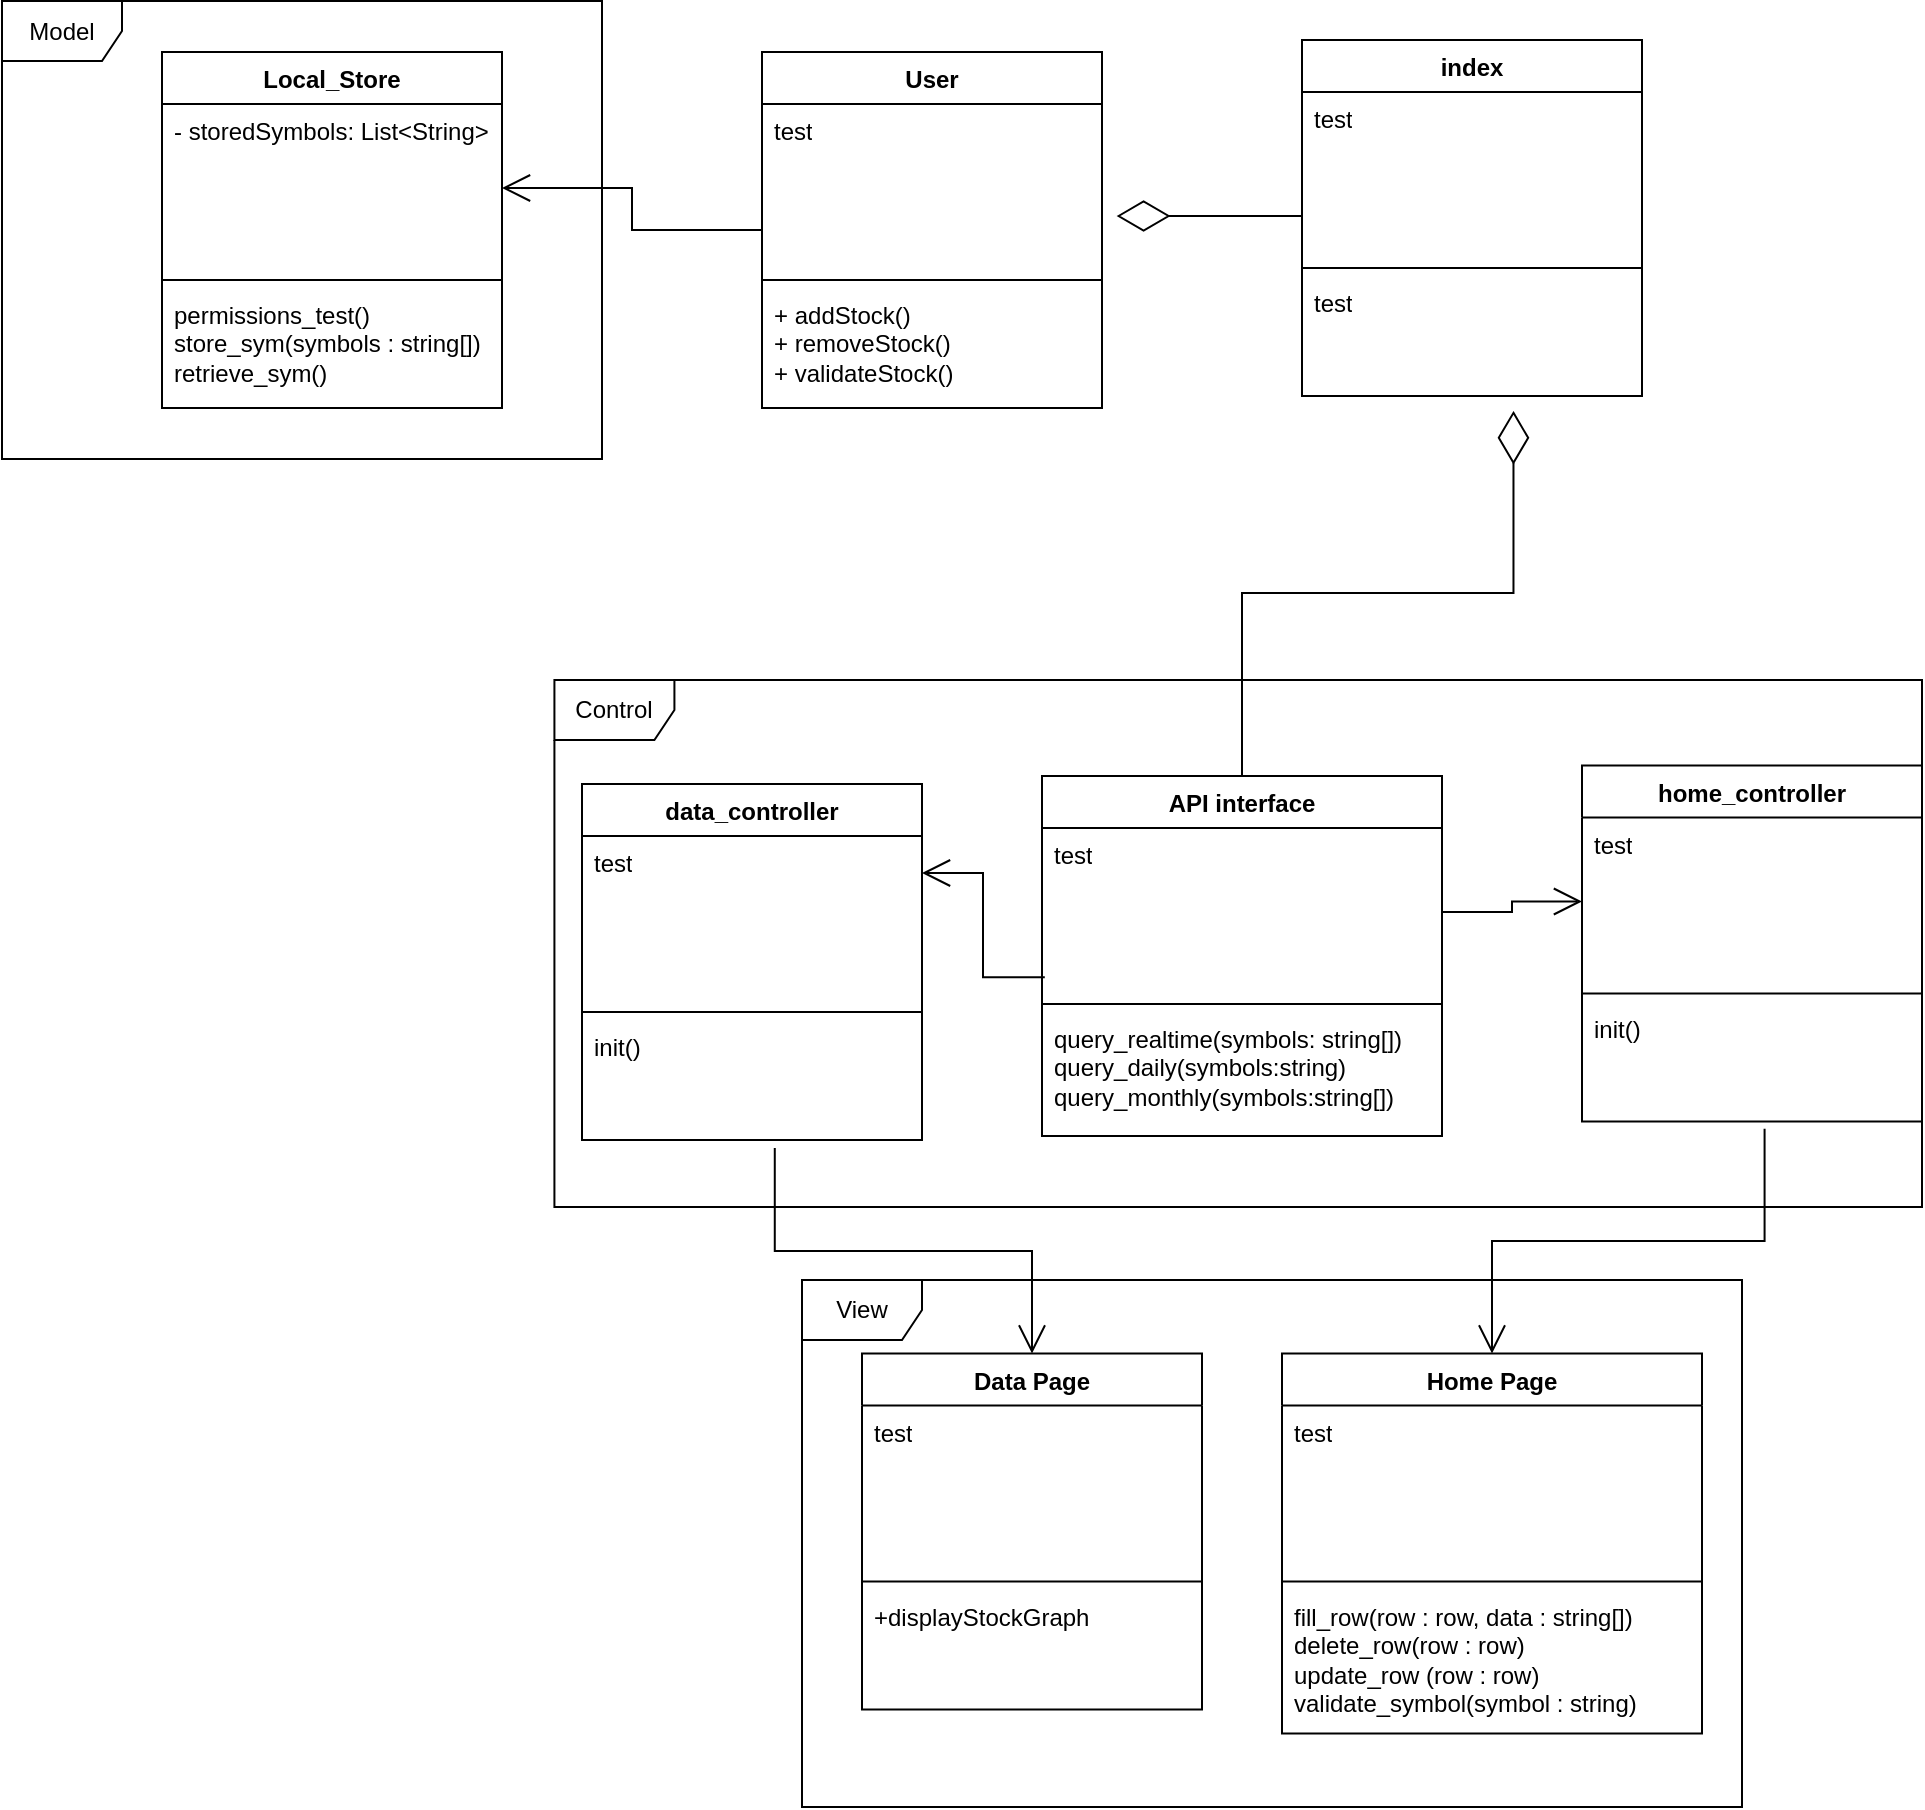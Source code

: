 <mxfile version="24.8.6">
  <diagram name="Page-1" id="gdHff9vPdP-gqgaTmluo">
    <mxGraphModel dx="1787" dy="1303" grid="1" gridSize="10" guides="1" tooltips="1" connect="1" arrows="1" fold="1" page="1" pageScale="1" pageWidth="850" pageHeight="1100" math="0" shadow="0">
      <root>
        <mxCell id="0" />
        <mxCell id="1" parent="0" />
        <mxCell id="GlIA1xJzYTSHRqPbz7Dy-1" value="Local_Store" style="swimlane;fontStyle=1;align=center;verticalAlign=top;childLayout=stackLayout;horizontal=1;startSize=26;horizontalStack=0;resizeParent=1;resizeParentMax=0;resizeLast=0;collapsible=1;marginBottom=0;whiteSpace=wrap;html=1;" vertex="1" parent="1">
          <mxGeometry x="-200" y="636" width="170" height="178" as="geometry" />
        </mxCell>
        <mxCell id="GlIA1xJzYTSHRqPbz7Dy-2" value="- storedSymbols: List&amp;lt;String&amp;gt;" style="text;strokeColor=none;fillColor=none;align=left;verticalAlign=top;spacingLeft=4;spacingRight=4;overflow=hidden;rotatable=0;points=[[0,0.5],[1,0.5]];portConstraint=eastwest;whiteSpace=wrap;html=1;" vertex="1" parent="GlIA1xJzYTSHRqPbz7Dy-1">
          <mxGeometry y="26" width="170" height="84" as="geometry" />
        </mxCell>
        <mxCell id="GlIA1xJzYTSHRqPbz7Dy-3" value="" style="line;strokeWidth=1;fillColor=none;align=left;verticalAlign=middle;spacingTop=-1;spacingLeft=3;spacingRight=3;rotatable=0;labelPosition=right;points=[];portConstraint=eastwest;strokeColor=inherit;" vertex="1" parent="GlIA1xJzYTSHRqPbz7Dy-1">
          <mxGeometry y="110" width="170" height="8" as="geometry" />
        </mxCell>
        <mxCell id="GlIA1xJzYTSHRqPbz7Dy-4" value="&lt;div&gt;permissions_test()&lt;/div&gt;&lt;div&gt;store_sym(symbols : string[])&lt;/div&gt;&lt;div&gt;retrieve_sym()&lt;br&gt;&lt;/div&gt;" style="text;strokeColor=none;fillColor=none;align=left;verticalAlign=top;spacingLeft=4;spacingRight=4;overflow=hidden;rotatable=0;points=[[0,0.5],[1,0.5]];portConstraint=eastwest;whiteSpace=wrap;html=1;" vertex="1" parent="GlIA1xJzYTSHRqPbz7Dy-1">
          <mxGeometry y="118" width="170" height="60" as="geometry" />
        </mxCell>
        <mxCell id="GlIA1xJzYTSHRqPbz7Dy-5" value="index" style="swimlane;fontStyle=1;align=center;verticalAlign=top;childLayout=stackLayout;horizontal=1;startSize=26;horizontalStack=0;resizeParent=1;resizeParentMax=0;resizeLast=0;collapsible=1;marginBottom=0;whiteSpace=wrap;html=1;" vertex="1" parent="1">
          <mxGeometry x="370" y="630" width="170" height="178" as="geometry" />
        </mxCell>
        <mxCell id="GlIA1xJzYTSHRqPbz7Dy-6" value="test" style="text;strokeColor=none;fillColor=none;align=left;verticalAlign=top;spacingLeft=4;spacingRight=4;overflow=hidden;rotatable=0;points=[[0,0.5],[1,0.5]];portConstraint=eastwest;whiteSpace=wrap;html=1;" vertex="1" parent="GlIA1xJzYTSHRqPbz7Dy-5">
          <mxGeometry y="26" width="170" height="84" as="geometry" />
        </mxCell>
        <mxCell id="GlIA1xJzYTSHRqPbz7Dy-7" value="" style="line;strokeWidth=1;fillColor=none;align=left;verticalAlign=middle;spacingTop=-1;spacingLeft=3;spacingRight=3;rotatable=0;labelPosition=right;points=[];portConstraint=eastwest;strokeColor=inherit;" vertex="1" parent="GlIA1xJzYTSHRqPbz7Dy-5">
          <mxGeometry y="110" width="170" height="8" as="geometry" />
        </mxCell>
        <mxCell id="GlIA1xJzYTSHRqPbz7Dy-8" value="test" style="text;strokeColor=none;fillColor=none;align=left;verticalAlign=top;spacingLeft=4;spacingRight=4;overflow=hidden;rotatable=0;points=[[0,0.5],[1,0.5]];portConstraint=eastwest;whiteSpace=wrap;html=1;" vertex="1" parent="GlIA1xJzYTSHRqPbz7Dy-5">
          <mxGeometry y="118" width="170" height="60" as="geometry" />
        </mxCell>
        <mxCell id="GlIA1xJzYTSHRqPbz7Dy-9" value="&lt;div&gt;Home Page&lt;/div&gt;" style="swimlane;fontStyle=1;align=center;verticalAlign=top;childLayout=stackLayout;horizontal=1;startSize=26;horizontalStack=0;resizeParent=1;resizeParentMax=0;resizeLast=0;collapsible=1;marginBottom=0;whiteSpace=wrap;html=1;" vertex="1" parent="1">
          <mxGeometry x="360" y="1286.75" width="210" height="190" as="geometry" />
        </mxCell>
        <mxCell id="GlIA1xJzYTSHRqPbz7Dy-10" value="test" style="text;strokeColor=none;fillColor=none;align=left;verticalAlign=top;spacingLeft=4;spacingRight=4;overflow=hidden;rotatable=0;points=[[0,0.5],[1,0.5]];portConstraint=eastwest;whiteSpace=wrap;html=1;" vertex="1" parent="GlIA1xJzYTSHRqPbz7Dy-9">
          <mxGeometry y="26" width="210" height="84" as="geometry" />
        </mxCell>
        <mxCell id="GlIA1xJzYTSHRqPbz7Dy-11" value="" style="line;strokeWidth=1;fillColor=none;align=left;verticalAlign=middle;spacingTop=-1;spacingLeft=3;spacingRight=3;rotatable=0;labelPosition=right;points=[];portConstraint=eastwest;strokeColor=inherit;" vertex="1" parent="GlIA1xJzYTSHRqPbz7Dy-9">
          <mxGeometry y="110" width="210" height="8" as="geometry" />
        </mxCell>
        <mxCell id="GlIA1xJzYTSHRqPbz7Dy-12" value="&lt;div&gt;fill_row(row : row, data : string[])&lt;/div&gt;&lt;div&gt;delete_row(row : row)&lt;/div&gt;&lt;div&gt;update_row (row : row)&lt;/div&gt;&lt;div&gt;validate_symbol(symbol : string) &lt;br&gt;&lt;/div&gt;" style="text;strokeColor=none;fillColor=none;align=left;verticalAlign=top;spacingLeft=4;spacingRight=4;overflow=hidden;rotatable=0;points=[[0,0.5],[1,0.5]];portConstraint=eastwest;whiteSpace=wrap;html=1;" vertex="1" parent="GlIA1xJzYTSHRqPbz7Dy-9">
          <mxGeometry y="118" width="210" height="72" as="geometry" />
        </mxCell>
        <mxCell id="GlIA1xJzYTSHRqPbz7Dy-13" value="home_controller" style="swimlane;fontStyle=1;align=center;verticalAlign=top;childLayout=stackLayout;horizontal=1;startSize=26;horizontalStack=0;resizeParent=1;resizeParentMax=0;resizeLast=0;collapsible=1;marginBottom=0;whiteSpace=wrap;html=1;" vertex="1" parent="1">
          <mxGeometry x="510" y="992.75" width="170" height="178" as="geometry" />
        </mxCell>
        <mxCell id="GlIA1xJzYTSHRqPbz7Dy-14" value="test" style="text;strokeColor=none;fillColor=none;align=left;verticalAlign=top;spacingLeft=4;spacingRight=4;overflow=hidden;rotatable=0;points=[[0,0.5],[1,0.5]];portConstraint=eastwest;whiteSpace=wrap;html=1;" vertex="1" parent="GlIA1xJzYTSHRqPbz7Dy-13">
          <mxGeometry y="26" width="170" height="84" as="geometry" />
        </mxCell>
        <mxCell id="GlIA1xJzYTSHRqPbz7Dy-15" value="" style="line;strokeWidth=1;fillColor=none;align=left;verticalAlign=middle;spacingTop=-1;spacingLeft=3;spacingRight=3;rotatable=0;labelPosition=right;points=[];portConstraint=eastwest;strokeColor=inherit;" vertex="1" parent="GlIA1xJzYTSHRqPbz7Dy-13">
          <mxGeometry y="110" width="170" height="8" as="geometry" />
        </mxCell>
        <mxCell id="GlIA1xJzYTSHRqPbz7Dy-16" value="init()" style="text;strokeColor=none;fillColor=none;align=left;verticalAlign=top;spacingLeft=4;spacingRight=4;overflow=hidden;rotatable=0;points=[[0,0.5],[1,0.5]];portConstraint=eastwest;whiteSpace=wrap;html=1;" vertex="1" parent="GlIA1xJzYTSHRqPbz7Dy-13">
          <mxGeometry y="118" width="170" height="60" as="geometry" />
        </mxCell>
        <mxCell id="GlIA1xJzYTSHRqPbz7Dy-17" value="&lt;div&gt;Data Page&lt;/div&gt;" style="swimlane;fontStyle=1;align=center;verticalAlign=top;childLayout=stackLayout;horizontal=1;startSize=26;horizontalStack=0;resizeParent=1;resizeParentMax=0;resizeLast=0;collapsible=1;marginBottom=0;whiteSpace=wrap;html=1;" vertex="1" parent="1">
          <mxGeometry x="150" y="1286.75" width="170" height="178" as="geometry" />
        </mxCell>
        <mxCell id="GlIA1xJzYTSHRqPbz7Dy-18" value="test" style="text;strokeColor=none;fillColor=none;align=left;verticalAlign=top;spacingLeft=4;spacingRight=4;overflow=hidden;rotatable=0;points=[[0,0.5],[1,0.5]];portConstraint=eastwest;whiteSpace=wrap;html=1;" vertex="1" parent="GlIA1xJzYTSHRqPbz7Dy-17">
          <mxGeometry y="26" width="170" height="84" as="geometry" />
        </mxCell>
        <mxCell id="GlIA1xJzYTSHRqPbz7Dy-19" value="" style="line;strokeWidth=1;fillColor=none;align=left;verticalAlign=middle;spacingTop=-1;spacingLeft=3;spacingRight=3;rotatable=0;labelPosition=right;points=[];portConstraint=eastwest;strokeColor=inherit;" vertex="1" parent="GlIA1xJzYTSHRqPbz7Dy-17">
          <mxGeometry y="110" width="170" height="8" as="geometry" />
        </mxCell>
        <mxCell id="GlIA1xJzYTSHRqPbz7Dy-20" value="+displayStockGraph" style="text;strokeColor=none;fillColor=none;align=left;verticalAlign=top;spacingLeft=4;spacingRight=4;overflow=hidden;rotatable=0;points=[[0,0.5],[1,0.5]];portConstraint=eastwest;whiteSpace=wrap;html=1;" vertex="1" parent="GlIA1xJzYTSHRqPbz7Dy-17">
          <mxGeometry y="118" width="170" height="60" as="geometry" />
        </mxCell>
        <mxCell id="GlIA1xJzYTSHRqPbz7Dy-21" value="data_controller" style="swimlane;fontStyle=1;align=center;verticalAlign=top;childLayout=stackLayout;horizontal=1;startSize=26;horizontalStack=0;resizeParent=1;resizeParentMax=0;resizeLast=0;collapsible=1;marginBottom=0;whiteSpace=wrap;html=1;" vertex="1" parent="1">
          <mxGeometry x="10" y="1002" width="170" height="178" as="geometry" />
        </mxCell>
        <mxCell id="GlIA1xJzYTSHRqPbz7Dy-22" value="test" style="text;strokeColor=none;fillColor=none;align=left;verticalAlign=top;spacingLeft=4;spacingRight=4;overflow=hidden;rotatable=0;points=[[0,0.5],[1,0.5]];portConstraint=eastwest;whiteSpace=wrap;html=1;" vertex="1" parent="GlIA1xJzYTSHRqPbz7Dy-21">
          <mxGeometry y="26" width="170" height="84" as="geometry" />
        </mxCell>
        <mxCell id="GlIA1xJzYTSHRqPbz7Dy-23" value="" style="line;strokeWidth=1;fillColor=none;align=left;verticalAlign=middle;spacingTop=-1;spacingLeft=3;spacingRight=3;rotatable=0;labelPosition=right;points=[];portConstraint=eastwest;strokeColor=inherit;" vertex="1" parent="GlIA1xJzYTSHRqPbz7Dy-21">
          <mxGeometry y="110" width="170" height="8" as="geometry" />
        </mxCell>
        <mxCell id="GlIA1xJzYTSHRqPbz7Dy-24" value="init()" style="text;strokeColor=none;fillColor=none;align=left;verticalAlign=top;spacingLeft=4;spacingRight=4;overflow=hidden;rotatable=0;points=[[0,0.5],[1,0.5]];portConstraint=eastwest;whiteSpace=wrap;html=1;" vertex="1" parent="GlIA1xJzYTSHRqPbz7Dy-21">
          <mxGeometry y="118" width="170" height="60" as="geometry" />
        </mxCell>
        <mxCell id="GlIA1xJzYTSHRqPbz7Dy-25" value="API interface" style="swimlane;fontStyle=1;align=center;verticalAlign=top;childLayout=stackLayout;horizontal=1;startSize=26;horizontalStack=0;resizeParent=1;resizeParentMax=0;resizeLast=0;collapsible=1;marginBottom=0;whiteSpace=wrap;html=1;" vertex="1" parent="1">
          <mxGeometry x="240" y="998" width="200" height="180" as="geometry" />
        </mxCell>
        <mxCell id="GlIA1xJzYTSHRqPbz7Dy-26" value="test" style="text;strokeColor=none;fillColor=none;align=left;verticalAlign=top;spacingLeft=4;spacingRight=4;overflow=hidden;rotatable=0;points=[[0,0.5],[1,0.5]];portConstraint=eastwest;whiteSpace=wrap;html=1;" vertex="1" parent="GlIA1xJzYTSHRqPbz7Dy-25">
          <mxGeometry y="26" width="200" height="84" as="geometry" />
        </mxCell>
        <mxCell id="GlIA1xJzYTSHRqPbz7Dy-27" value="" style="line;strokeWidth=1;fillColor=none;align=left;verticalAlign=middle;spacingTop=-1;spacingLeft=3;spacingRight=3;rotatable=0;labelPosition=right;points=[];portConstraint=eastwest;strokeColor=inherit;" vertex="1" parent="GlIA1xJzYTSHRqPbz7Dy-25">
          <mxGeometry y="110" width="200" height="8" as="geometry" />
        </mxCell>
        <mxCell id="GlIA1xJzYTSHRqPbz7Dy-28" value="&lt;div&gt;query_realtime(symbols: string[])&lt;/div&gt;&lt;div&gt;query_daily(symbols:string)&lt;/div&gt;&lt;div&gt;query_monthly(symbols:string[])&lt;br&gt;&lt;/div&gt;" style="text;strokeColor=none;fillColor=none;align=left;verticalAlign=top;spacingLeft=4;spacingRight=4;overflow=hidden;rotatable=0;points=[[0,0.5],[1,0.5]];portConstraint=eastwest;whiteSpace=wrap;html=1;" vertex="1" parent="GlIA1xJzYTSHRqPbz7Dy-25">
          <mxGeometry y="118" width="200" height="62" as="geometry" />
        </mxCell>
        <mxCell id="GlIA1xJzYTSHRqPbz7Dy-36" value="Model" style="shape=umlFrame;whiteSpace=wrap;html=1;pointerEvents=0;" vertex="1" parent="1">
          <mxGeometry x="-280" y="610.5" width="300" height="229" as="geometry" />
        </mxCell>
        <mxCell id="GlIA1xJzYTSHRqPbz7Dy-37" value="" style="endArrow=open;endFill=1;endSize=12;html=1;rounded=0;entryX=1;entryY=0.5;entryDx=0;entryDy=0;exitX=0;exitY=0.5;exitDx=0;exitDy=0;edgeStyle=elbowEdgeStyle;" edge="1" parent="1" source="GlIA1xJzYTSHRqPbz7Dy-38" target="GlIA1xJzYTSHRqPbz7Dy-2">
          <mxGeometry width="160" relative="1" as="geometry">
            <mxPoint x="175" y="530" as="sourcePoint" />
            <mxPoint x="370" y="890" as="targetPoint" />
          </mxGeometry>
        </mxCell>
        <mxCell id="GlIA1xJzYTSHRqPbz7Dy-38" value="User" style="swimlane;fontStyle=1;align=center;verticalAlign=top;childLayout=stackLayout;horizontal=1;startSize=26;horizontalStack=0;resizeParent=1;resizeParentMax=0;resizeLast=0;collapsible=1;marginBottom=0;whiteSpace=wrap;html=1;" vertex="1" parent="1">
          <mxGeometry x="100" y="636" width="170" height="178" as="geometry" />
        </mxCell>
        <mxCell id="GlIA1xJzYTSHRqPbz7Dy-39" value="test" style="text;strokeColor=none;fillColor=none;align=left;verticalAlign=top;spacingLeft=4;spacingRight=4;overflow=hidden;rotatable=0;points=[[0,0.5],[1,0.5]];portConstraint=eastwest;whiteSpace=wrap;html=1;" vertex="1" parent="GlIA1xJzYTSHRqPbz7Dy-38">
          <mxGeometry y="26" width="170" height="84" as="geometry" />
        </mxCell>
        <mxCell id="GlIA1xJzYTSHRqPbz7Dy-40" value="" style="line;strokeWidth=1;fillColor=none;align=left;verticalAlign=middle;spacingTop=-1;spacingLeft=3;spacingRight=3;rotatable=0;labelPosition=right;points=[];portConstraint=eastwest;strokeColor=inherit;" vertex="1" parent="GlIA1xJzYTSHRqPbz7Dy-38">
          <mxGeometry y="110" width="170" height="8" as="geometry" />
        </mxCell>
        <mxCell id="GlIA1xJzYTSHRqPbz7Dy-41" value="&lt;div&gt;+ addStock()&lt;/div&gt;&lt;div&gt;+ removeStock()&lt;/div&gt;&lt;div&gt;+ validateStock()&lt;br&gt;&lt;/div&gt;" style="text;strokeColor=none;fillColor=none;align=left;verticalAlign=top;spacingLeft=4;spacingRight=4;overflow=hidden;rotatable=0;points=[[0,0.5],[1,0.5]];portConstraint=eastwest;whiteSpace=wrap;html=1;" vertex="1" parent="GlIA1xJzYTSHRqPbz7Dy-38">
          <mxGeometry y="118" width="170" height="60" as="geometry" />
        </mxCell>
        <mxCell id="GlIA1xJzYTSHRqPbz7Dy-42" value="Control" style="shape=umlFrame;whiteSpace=wrap;html=1;pointerEvents=0;" vertex="1" parent="1">
          <mxGeometry x="-3.79" y="950" width="683.79" height="263.5" as="geometry" />
        </mxCell>
        <mxCell id="GlIA1xJzYTSHRqPbz7Dy-43" value="" style="endArrow=diamondThin;endFill=0;endSize=24;html=1;rounded=0;entryX=0.622;entryY=1.124;entryDx=0;entryDy=0;exitX=0.5;exitY=0;exitDx=0;exitDy=0;entryPerimeter=0;edgeStyle=elbowEdgeStyle;elbow=vertical;" edge="1" parent="1" source="GlIA1xJzYTSHRqPbz7Dy-25" target="GlIA1xJzYTSHRqPbz7Dy-8">
          <mxGeometry width="160" relative="1" as="geometry">
            <mxPoint x="220" y="770" as="sourcePoint" />
            <mxPoint x="380" y="770" as="targetPoint" />
          </mxGeometry>
        </mxCell>
        <mxCell id="GlIA1xJzYTSHRqPbz7Dy-53" value="View" style="shape=umlFrame;whiteSpace=wrap;html=1;pointerEvents=0;" vertex="1" parent="1">
          <mxGeometry x="120" y="1250" width="470" height="263.5" as="geometry" />
        </mxCell>
        <mxCell id="GlIA1xJzYTSHRqPbz7Dy-55" value="" style="endArrow=diamondThin;endFill=0;endSize=24;html=1;rounded=0;entryX=1.043;entryY=0.655;entryDx=0;entryDy=0;exitX=0;exitY=0.5;exitDx=0;exitDy=0;entryPerimeter=0;edgeStyle=elbowEdgeStyle;elbow=vertical;" edge="1" parent="1" source="GlIA1xJzYTSHRqPbz7Dy-5" target="GlIA1xJzYTSHRqPbz7Dy-39">
          <mxGeometry width="160" relative="1" as="geometry">
            <mxPoint x="350" y="1008" as="sourcePoint" />
            <mxPoint x="486" y="825" as="targetPoint" />
          </mxGeometry>
        </mxCell>
        <mxCell id="GlIA1xJzYTSHRqPbz7Dy-57" value="" style="endArrow=open;endFill=1;endSize=12;html=1;rounded=0;entryX=0.5;entryY=0;entryDx=0;entryDy=0;exitX=0.567;exitY=1.067;exitDx=0;exitDy=0;edgeStyle=elbowEdgeStyle;exitPerimeter=0;elbow=vertical;" edge="1" parent="1" source="GlIA1xJzYTSHRqPbz7Dy-24" target="GlIA1xJzYTSHRqPbz7Dy-17">
          <mxGeometry width="160" relative="1" as="geometry">
            <mxPoint x="-10" y="1381" as="sourcePoint" />
            <mxPoint x="-140" y="1360" as="targetPoint" />
          </mxGeometry>
        </mxCell>
        <mxCell id="GlIA1xJzYTSHRqPbz7Dy-58" value="" style="endArrow=open;endFill=1;endSize=12;html=1;rounded=0;entryX=0.5;entryY=0;entryDx=0;entryDy=0;exitX=0.537;exitY=1.061;exitDx=0;exitDy=0;edgeStyle=elbowEdgeStyle;exitPerimeter=0;elbow=vertical;" edge="1" parent="1" source="GlIA1xJzYTSHRqPbz7Dy-16" target="GlIA1xJzYTSHRqPbz7Dy-9">
          <mxGeometry width="160" relative="1" as="geometry">
            <mxPoint x="156" y="1192" as="sourcePoint" />
            <mxPoint x="245" y="1297" as="targetPoint" />
          </mxGeometry>
        </mxCell>
        <mxCell id="GlIA1xJzYTSHRqPbz7Dy-59" value="" style="endArrow=open;endFill=1;endSize=12;html=1;rounded=0;entryX=1;entryY=0.25;entryDx=0;entryDy=0;exitX=0.007;exitY=0.889;exitDx=0;exitDy=0;edgeStyle=elbowEdgeStyle;exitPerimeter=0;" edge="1" parent="1" source="GlIA1xJzYTSHRqPbz7Dy-26" target="GlIA1xJzYTSHRqPbz7Dy-21">
          <mxGeometry width="160" relative="1" as="geometry">
            <mxPoint x="116" y="1194" as="sourcePoint" />
            <mxPoint x="245" y="1297" as="targetPoint" />
          </mxGeometry>
        </mxCell>
        <mxCell id="GlIA1xJzYTSHRqPbz7Dy-60" value="" style="endArrow=open;endFill=1;endSize=12;html=1;rounded=0;entryX=0;entryY=0.5;entryDx=0;entryDy=0;exitX=1;exitY=0.5;exitDx=0;exitDy=0;edgeStyle=elbowEdgeStyle;" edge="1" parent="1" source="GlIA1xJzYTSHRqPbz7Dy-26" target="GlIA1xJzYTSHRqPbz7Dy-14">
          <mxGeometry width="160" relative="1" as="geometry">
            <mxPoint x="251" y="1109" as="sourcePoint" />
            <mxPoint x="196" y="1100" as="targetPoint" />
          </mxGeometry>
        </mxCell>
      </root>
    </mxGraphModel>
  </diagram>
</mxfile>
